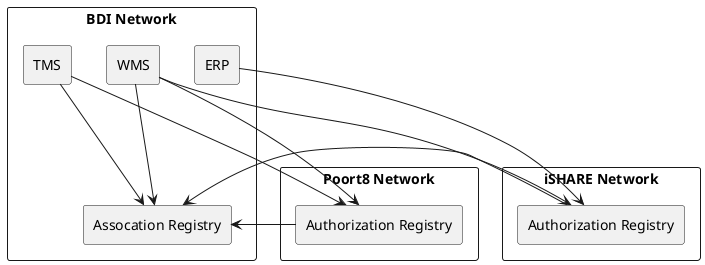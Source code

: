 ' SPDX-FileCopyrightText: 2024 Jomco B.V.
' SPDX-FileCopyrightText: 2024 Topsector Logistiek
' SPDX-FileContributor: Joost Diepenmaat <joost@jomco.nl>
' SPDX-FileContributor: Remco van 't Veer <remco@jomco.nl>
'
' SPDX-License-Identifier: AGPL-3.0-or-later

@startuml
rectangle "BDI Network" {
        rectangle "Assocation Registry" as asr
        rectangle "WMS"
        rectangle "TMS"
        rectangle "ERP"
}

rectangle "Poort8 Network" {
        rectangle "Authorization Registry" as ar1
}

rectangle "iSHARE Network" {
        rectangle "Authorization Registry" as ar2
}

WMS ---> asr
WMS ---> ar1
WMS ---> ar2
TMS ---> asr
ERP ---> ar2
TMS ---> ar1
ar1 --> asr
ar2 --> asr
@enduml
